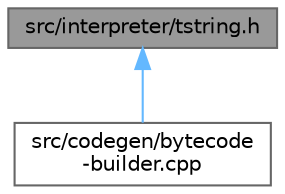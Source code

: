 digraph "src/interpreter/tstring.h"
{
 // LATEX_PDF_SIZE
  bgcolor="transparent";
  edge [fontname=Helvetica,fontsize=10,labelfontname=Helvetica,labelfontsize=10];
  node [fontname=Helvetica,fontsize=10,shape=box,height=0.2,width=0.4];
  Node1 [id="Node000001",label="src/interpreter/tstring.h",height=0.2,width=0.4,color="gray40", fillcolor="grey60", style="filled", fontcolor="black",tooltip="Defines the String type used within the virtual machine and runtime."];
  Node1 -> Node2 [id="edge1_Node000001_Node000002",dir="back",color="steelblue1",style="solid",tooltip=" "];
  Node2 [id="Node000002",label="src/codegen/bytecode\l-builder.cpp",height=0.2,width=0.4,color="grey40", fillcolor="white", style="filled",URL="$bytecode-builder_8cpp.html",tooltip="BytecodeBuilder class imeplementation."];
}
